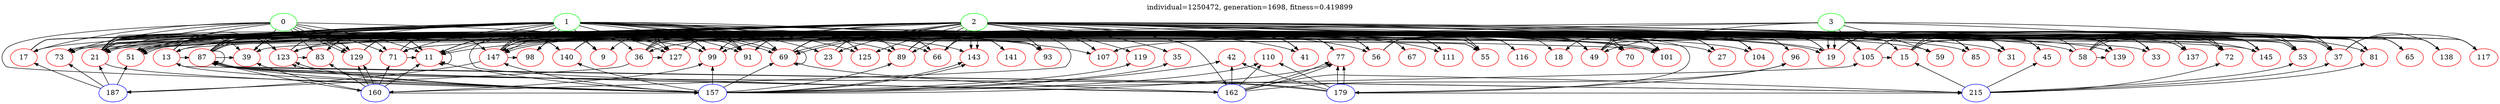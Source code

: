 digraph {
edge [ arrowsize=0.75 ];
labelloc="t"
label="individual=1250472, generation=1698, fitness=0.419899"
subgraph {
rank=same;
0 [color=green];
1 [color=green];
2 [color=green];
3 [color=green];
}
subgraph {
rank=same;
9 [color=red];
11 [color=red];
13 [color=red];
15 [color=red];
17 [color=red];
18 [color=red];
19 [color=red];
21 [color=red];
23 [color=red];
27 [color=red];
31 [color=red];
33 [color=red];
35 [color=red];
36 [color=red];
37 [color=red];
39 [color=red];
41 [color=red];
42 [color=red];
45 [color=red];
49 [color=red];
51 [color=red];
53 [color=red];
55 [color=red];
56 [color=red];
58 [color=red];
59 [color=red];
65 [color=red];
66 [color=red];
67 [color=red];
69 [color=red];
70 [color=red];
71 [color=red];
72 [color=red];
73 [color=red];
77 [color=red];
81 [color=red];
83 [color=red];
85 [color=red];
87 [color=red];
89 [color=red];
91 [color=red];
93 [color=red];
96 [color=red];
98 [color=red];
99 [color=red];
101 [color=red];
104 [color=red];
105 [color=red];
107 [color=red];
110 [color=red];
111 [color=red];
116 [color=red];
117 [color=red];
119 [color=red];
123 [color=red];
125 [color=red];
127 [color=red];
129 [color=red];
137 [color=red];
138 [color=red];
139 [color=red];
140 [color=red];
141 [color=red];
143 [color=red];
145 [color=red];
147 [color=red];
}
subgraph {
rank=same;
157 [color=blue];
160 [color=blue];
162 [color=blue];
179 [color=blue];
187 [color=blue];
215 [color=blue];
}
subgraph {
rank=same;
}
1->59;
3->59;
1->19;
3->19;
1->71;
3->71;
21->116;
87->116;
21->111;
87->111;
21->55;
87->55;
36->127;
147->127;
36->99;
147->99;
36->93;
147->93;
36->187;
147->187;
91->138;
89->138;
37->138;
91->65;
89->65;
37->65;
91->117;
89->117;
37->117;
69->66;
1->66;
2->66;
69->69;
1->69;
2->69;
69->125;
1->125;
2->125;
69->162;
1->162;
2->162;
2->147;
87->147;
2->39;
87->39;
2->160;
87->160;
2->36;
87->36;
19->85;
11->85;
19->11;
11->11;
19->18;
11->18;
19->31;
11->31;
215->15;
23->15;
105->15;
215->72;
23->72;
105->72;
36->141;
147->141;
36->91;
147->91;
36->93;
147->93;
36->105;
147->105;
215->37;
15->37;
49->37;
215->81;
15->81;
49->81;
215->45;
15->45;
49->45;
215->53;
15->53;
49->53;
2->85;
2->58;
2->179;
2->111;
2->101;
140->101;
49->101;
17->101;
2->104;
140->104;
49->104;
17->104;
2->139;
140->139;
49->139;
17->139;
2->27;
140->27;
49->27;
17->27;
2->31;
66->31;
39->31;
129->31;
2->99;
66->99;
39->99;
129->99;
2->33;
66->33;
39->33;
129->33;
2->56;
66->56;
39->56;
129->56;
157->35;
2->35;
157->119;
2->119;
157->143;
2->143;
1->51;
2->51;
1->73;
2->73;
1->101;
2->101;
2->41;
66->41;
39->41;
129->41;
2->145;
66->145;
39->145;
129->145;
21->70;
87->70;
21->72;
87->72;
21->55;
87->55;
21->129;
0->129;
160->129;
21->39;
0->39;
160->39;
21->11;
0->11;
160->11;
21->157;
0->157;
160->157;
1->127;
147->127;
45->127;
1->91;
147->91;
45->91;
1->9;
147->9;
45->9;
1->98;
147->98;
45->98;
58->37;
15->37;
49->37;
58->83;
15->83;
49->83;
58->53;
15->53;
49->53;
13->105;
157->105;
87->105;
13->99;
157->99;
87->99;
13->140;
157->140;
87->140;
13->123;
157->123;
87->123;
1->19;
3->19;
1->107;
3->107;
58->139;
58->137;
58->33;
58->137;
157->123;
1->123;
2->123;
157->13;
1->13;
2->13;
157->147;
1->147;
2->147;
157->143;
1->143;
2->143;
179->87;
157->87;
162->87;
179->110;
157->110;
162->110;
179->42;
157->42;
162->42;
179->77;
157->77;
162->77;
1->51;
0->51;
187->51;
1->73;
0->73;
187->73;
1->21;
0->21;
187->21;
1->17;
0->17;
187->17;
157->69;
1->69;
2->69;
71->69;
157->89;
1->89;
2->89;
71->89;
157->11;
1->11;
2->11;
71->11;
179->87;
13->87;
162->87;
87->87;
179->215;
13->215;
162->215;
87->215;
179->96;
13->96;
162->96;
87->96;
179->77;
13->77;
162->77;
87->77;
21->70;
87->70;
21->72;
87->72;
21->55;
87->55;
56->105;
69->105;
3->105;
89->105;
56->145;
69->145;
3->145;
89->145;
56->49;
69->49;
3->49;
89->49;
56->81;
69->81;
3->81;
89->81;
49->85;
87->85;
49->11;
87->11;
49->145;
87->145;
49->31;
87->31;
123->129;
0->129;
160->129;
123->83;
0->83;
160->83;
123->71;
0->71;
160->71;
123->99;
0->99;
160->99;
21->67;
87->67;
21->107;
87->107;
1->51;
2->51;
1->23;
2->23;
1->21;
2->21;
}
